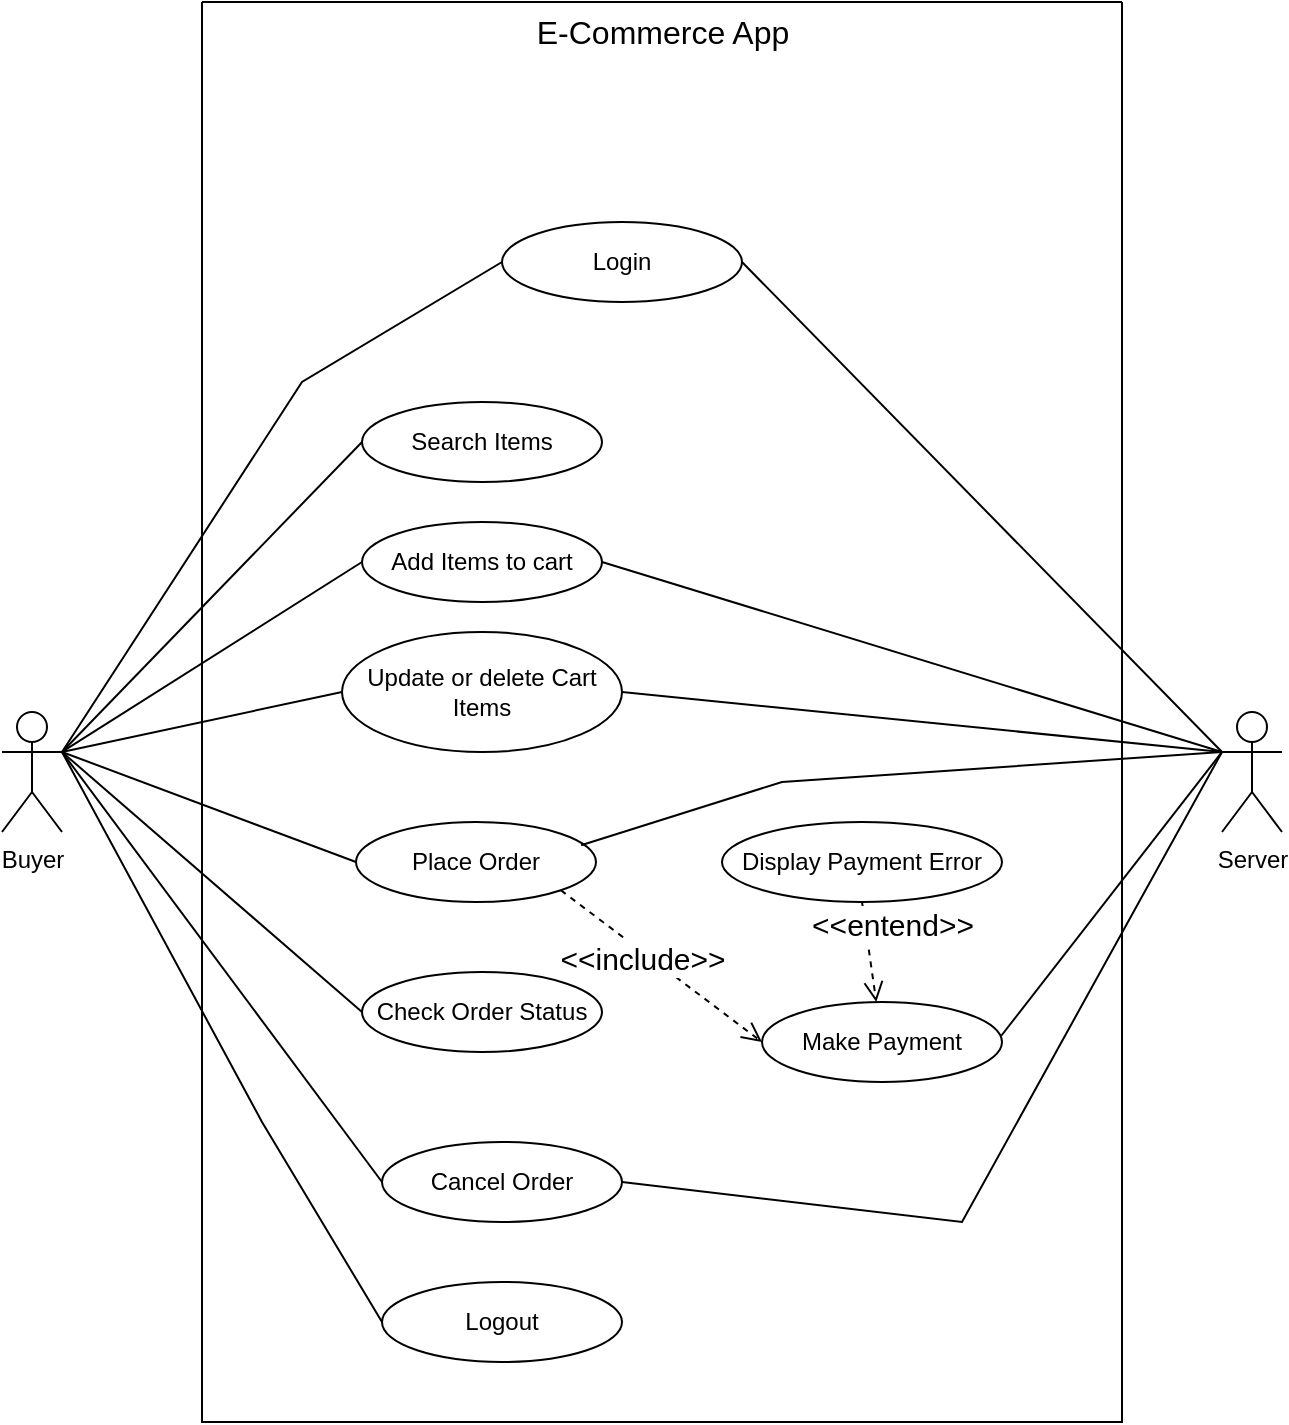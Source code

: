 <mxfile version="20.7.4" type="github">
  <diagram id="iflcz9L9lddjhd_aKS9f" name="Page-1">
    <mxGraphModel dx="2206" dy="1088" grid="1" gridSize="10" guides="1" tooltips="1" connect="1" arrows="1" fold="1" page="1" pageScale="1" pageWidth="827" pageHeight="1169" math="0" shadow="0">
      <root>
        <mxCell id="0" />
        <mxCell id="1" parent="0" />
        <mxCell id="fzTxyiR3DTIcGO3m_xMy-1" value="Buyer" style="shape=umlActor;verticalLabelPosition=bottom;verticalAlign=top;html=1;outlineConnect=0;" parent="1" vertex="1">
          <mxGeometry x="80" y="465" width="30" height="60" as="geometry" />
        </mxCell>
        <mxCell id="fzTxyiR3DTIcGO3m_xMy-13" value="" style="endArrow=none;html=1;rounded=0;entryX=0;entryY=0.5;entryDx=0;entryDy=0;exitX=1;exitY=0.333;exitDx=0;exitDy=0;exitPerimeter=0;" parent="1" source="fzTxyiR3DTIcGO3m_xMy-1" target="fzTxyiR3DTIcGO3m_xMy-7" edge="1">
          <mxGeometry width="50" height="50" relative="1" as="geometry">
            <mxPoint x="-474" y="404" as="sourcePoint" />
            <mxPoint x="-294" y="394" as="targetPoint" />
          </mxGeometry>
        </mxCell>
        <mxCell id="fzTxyiR3DTIcGO3m_xMy-14" value="" style="endArrow=none;html=1;rounded=0;entryX=0;entryY=0.5;entryDx=0;entryDy=0;exitX=1;exitY=0.333;exitDx=0;exitDy=0;exitPerimeter=0;" parent="1" source="fzTxyiR3DTIcGO3m_xMy-1" target="fzTxyiR3DTIcGO3m_xMy-8" edge="1">
          <mxGeometry width="50" height="50" relative="1" as="geometry">
            <mxPoint x="-464" y="404" as="sourcePoint" />
            <mxPoint x="-344.0" y="374" as="targetPoint" />
          </mxGeometry>
        </mxCell>
        <mxCell id="fzTxyiR3DTIcGO3m_xMy-15" value="" style="endArrow=none;html=1;rounded=0;entryX=0;entryY=0.5;entryDx=0;entryDy=0;exitX=1;exitY=0.333;exitDx=0;exitDy=0;exitPerimeter=0;" parent="1" source="fzTxyiR3DTIcGO3m_xMy-1" target="fzTxyiR3DTIcGO3m_xMy-9" edge="1">
          <mxGeometry width="50" height="50" relative="1" as="geometry">
            <mxPoint x="-464" y="414" as="sourcePoint" />
            <mxPoint x="-354" y="434" as="targetPoint" />
          </mxGeometry>
        </mxCell>
        <mxCell id="fzTxyiR3DTIcGO3m_xMy-32" value="" style="endArrow=none;html=1;rounded=0;entryX=0;entryY=0.5;entryDx=0;entryDy=0;exitX=1;exitY=0.333;exitDx=0;exitDy=0;exitPerimeter=0;" parent="1" source="fzTxyiR3DTIcGO3m_xMy-1" target="fzTxyiR3DTIcGO3m_xMy-31" edge="1">
          <mxGeometry width="50" height="50" relative="1" as="geometry">
            <mxPoint x="-474" y="404" as="sourcePoint" />
            <mxPoint x="-344" y="544" as="targetPoint" />
            <Array as="points">
              <mxPoint x="210" y="670" />
            </Array>
          </mxGeometry>
        </mxCell>
        <mxCell id="fzTxyiR3DTIcGO3m_xMy-38" value="" style="endArrow=none;html=1;rounded=0;entryX=0;entryY=0.5;entryDx=0;entryDy=0;exitX=1;exitY=0.333;exitDx=0;exitDy=0;exitPerimeter=0;" parent="1" source="fzTxyiR3DTIcGO3m_xMy-1" target="fzTxyiR3DTIcGO3m_xMy-37" edge="1">
          <mxGeometry width="50" height="50" relative="1" as="geometry">
            <mxPoint x="-474" y="384" as="sourcePoint" />
            <mxPoint x="-294" y="284" as="targetPoint" />
          </mxGeometry>
        </mxCell>
        <mxCell id="fzTxyiR3DTIcGO3m_xMy-71" value="" style="endArrow=none;html=1;rounded=0;entryX=0;entryY=0.5;entryDx=0;entryDy=0;exitX=1;exitY=0.333;exitDx=0;exitDy=0;exitPerimeter=0;" parent="1" source="fzTxyiR3DTIcGO3m_xMy-1" target="fzTxyiR3DTIcGO3m_xMy-70" edge="1">
          <mxGeometry width="50" height="50" relative="1" as="geometry">
            <mxPoint x="-480" y="379" as="sourcePoint" />
            <mxPoint x="-284" y="449" as="targetPoint" />
          </mxGeometry>
        </mxCell>
        <mxCell id="shujwAAoVSuc9WlUjUta-3" value="" style="endArrow=none;html=1;rounded=0;entryX=0;entryY=0.5;entryDx=0;entryDy=0;exitX=1;exitY=0.333;exitDx=0;exitDy=0;exitPerimeter=0;" parent="1" source="fzTxyiR3DTIcGO3m_xMy-1" target="shujwAAoVSuc9WlUjUta-2" edge="1">
          <mxGeometry width="50" height="50" relative="1" as="geometry">
            <mxPoint x="-480" y="379" as="sourcePoint" />
            <mxPoint x="-240" y="569" as="targetPoint" />
          </mxGeometry>
        </mxCell>
        <mxCell id="shujwAAoVSuc9WlUjUta-7" value="" style="endArrow=none;html=1;rounded=0;entryX=0;entryY=0.5;entryDx=0;entryDy=0;exitX=1;exitY=0.333;exitDx=0;exitDy=0;exitPerimeter=0;" parent="1" source="fzTxyiR3DTIcGO3m_xMy-1" target="shujwAAoVSuc9WlUjUta-6" edge="1">
          <mxGeometry width="50" height="50" relative="1" as="geometry">
            <mxPoint x="-480" y="369" as="sourcePoint" />
            <mxPoint x="-120.0" y="334" as="targetPoint" />
            <Array as="points">
              <mxPoint x="230" y="300" />
            </Array>
          </mxGeometry>
        </mxCell>
        <mxCell id="pjOr5kPZJRiAs7mUZGaG-1" value="" style="swimlane;startSize=0;" vertex="1" parent="1">
          <mxGeometry x="180" y="110" width="460" height="710" as="geometry" />
        </mxCell>
        <mxCell id="fzTxyiR3DTIcGO3m_xMy-7" value="Add Items to cart" style="ellipse;whiteSpace=wrap;html=1;" parent="pjOr5kPZJRiAs7mUZGaG-1" vertex="1">
          <mxGeometry x="80" y="260" width="120" height="40" as="geometry" />
        </mxCell>
        <mxCell id="fzTxyiR3DTIcGO3m_xMy-8" value="Update or delete Cart&lt;br&gt;Items" style="ellipse;whiteSpace=wrap;html=1;" parent="pjOr5kPZJRiAs7mUZGaG-1" vertex="1">
          <mxGeometry x="70" y="315" width="140" height="60" as="geometry" />
        </mxCell>
        <mxCell id="fzTxyiR3DTIcGO3m_xMy-9" value="Place Order" style="ellipse;whiteSpace=wrap;html=1;" parent="pjOr5kPZJRiAs7mUZGaG-1" vertex="1">
          <mxGeometry x="77" y="410" width="120" height="40" as="geometry" />
        </mxCell>
        <mxCell id="fzTxyiR3DTIcGO3m_xMy-10" value="Make Payment" style="ellipse;whiteSpace=wrap;html=1;" parent="pjOr5kPZJRiAs7mUZGaG-1" vertex="1">
          <mxGeometry x="280" y="500" width="120" height="40" as="geometry" />
        </mxCell>
        <mxCell id="fzTxyiR3DTIcGO3m_xMy-31" value="Logout" style="ellipse;whiteSpace=wrap;html=1;" parent="pjOr5kPZJRiAs7mUZGaG-1" vertex="1">
          <mxGeometry x="90" y="640" width="120" height="40" as="geometry" />
        </mxCell>
        <mxCell id="fzTxyiR3DTIcGO3m_xMy-37" value="Search Items" style="ellipse;whiteSpace=wrap;html=1;" parent="pjOr5kPZJRiAs7mUZGaG-1" vertex="1">
          <mxGeometry x="80" y="200" width="120" height="40" as="geometry" />
        </mxCell>
        <mxCell id="fzTxyiR3DTIcGO3m_xMy-70" value="Check Order Status" style="ellipse;whiteSpace=wrap;html=1;" parent="pjOr5kPZJRiAs7mUZGaG-1" vertex="1">
          <mxGeometry x="80" y="485" width="120" height="40" as="geometry" />
        </mxCell>
        <mxCell id="shujwAAoVSuc9WlUjUta-2" value="Cancel Order" style="ellipse;whiteSpace=wrap;html=1;" parent="pjOr5kPZJRiAs7mUZGaG-1" vertex="1">
          <mxGeometry x="90" y="570" width="120" height="40" as="geometry" />
        </mxCell>
        <mxCell id="shujwAAoVSuc9WlUjUta-6" value="Login" style="ellipse;whiteSpace=wrap;html=1;" parent="pjOr5kPZJRiAs7mUZGaG-1" vertex="1">
          <mxGeometry x="150" y="110" width="120" height="40" as="geometry" />
        </mxCell>
        <mxCell id="pjOr5kPZJRiAs7mUZGaG-2" value="&lt;font style=&quot;font-size: 16px;&quot;&gt;E-Commerce App&lt;/font&gt;" style="text;html=1;align=center;verticalAlign=middle;resizable=0;points=[];autosize=1;strokeColor=none;fillColor=none;" vertex="1" parent="pjOr5kPZJRiAs7mUZGaG-1">
          <mxGeometry x="155" width="150" height="30" as="geometry" />
        </mxCell>
        <mxCell id="pjOr5kPZJRiAs7mUZGaG-3" value="&lt;font style=&quot;font-size: 15px;&quot;&gt;&amp;lt;&amp;lt;include&amp;gt;&amp;gt;&lt;/font&gt;" style="html=1;verticalAlign=bottom;endArrow=open;dashed=1;endSize=8;rounded=0;fontSize=16;exitX=1;exitY=1;exitDx=0;exitDy=0;entryX=0;entryY=0.5;entryDx=0;entryDy=0;" edge="1" parent="pjOr5kPZJRiAs7mUZGaG-1" source="fzTxyiR3DTIcGO3m_xMy-9" target="fzTxyiR3DTIcGO3m_xMy-10">
          <mxGeometry x="-0.045" y="-12" relative="1" as="geometry">
            <mxPoint x="320" y="340" as="sourcePoint" />
            <mxPoint x="240" y="340" as="targetPoint" />
            <mxPoint as="offset" />
          </mxGeometry>
        </mxCell>
        <mxCell id="pjOr5kPZJRiAs7mUZGaG-4" value="Display Payment Error" style="ellipse;whiteSpace=wrap;html=1;" vertex="1" parent="pjOr5kPZJRiAs7mUZGaG-1">
          <mxGeometry x="260" y="410" width="140" height="40" as="geometry" />
        </mxCell>
        <mxCell id="pjOr5kPZJRiAs7mUZGaG-5" value="&lt;font style=&quot;font-size: 15px;&quot;&gt;&amp;lt;&amp;lt;entend&amp;gt;&amp;gt;&lt;/font&gt;" style="html=1;verticalAlign=bottom;endArrow=open;dashed=1;endSize=8;rounded=0;fontSize=16;exitX=0.5;exitY=1;exitDx=0;exitDy=0;" edge="1" parent="pjOr5kPZJRiAs7mUZGaG-1" source="pjOr5kPZJRiAs7mUZGaG-4" target="fzTxyiR3DTIcGO3m_xMy-10">
          <mxGeometry x="-0.005" y="12" relative="1" as="geometry">
            <mxPoint x="207" y="440" as="sourcePoint" />
            <mxPoint x="300" y="490" as="targetPoint" />
            <mxPoint as="offset" />
          </mxGeometry>
        </mxCell>
        <mxCell id="pjOr5kPZJRiAs7mUZGaG-6" value="Server" style="shape=umlActor;verticalLabelPosition=bottom;verticalAlign=top;html=1;outlineConnect=0;" vertex="1" parent="1">
          <mxGeometry x="690" y="465" width="30" height="60" as="geometry" />
        </mxCell>
        <mxCell id="pjOr5kPZJRiAs7mUZGaG-11" value="" style="endArrow=none;html=1;rounded=0;fontSize=15;entryX=1;entryY=0.5;entryDx=0;entryDy=0;exitX=0;exitY=0.333;exitDx=0;exitDy=0;exitPerimeter=0;" edge="1" parent="1" source="pjOr5kPZJRiAs7mUZGaG-6" target="shujwAAoVSuc9WlUjUta-6">
          <mxGeometry width="50" height="50" relative="1" as="geometry">
            <mxPoint x="470" y="460" as="sourcePoint" />
            <mxPoint x="520" y="410" as="targetPoint" />
          </mxGeometry>
        </mxCell>
        <mxCell id="pjOr5kPZJRiAs7mUZGaG-12" value="" style="endArrow=none;html=1;rounded=0;fontSize=15;entryX=0.938;entryY=0.29;entryDx=0;entryDy=0;entryPerimeter=0;exitX=0;exitY=0.333;exitDx=0;exitDy=0;exitPerimeter=0;" edge="1" parent="1" source="pjOr5kPZJRiAs7mUZGaG-6" target="fzTxyiR3DTIcGO3m_xMy-9">
          <mxGeometry width="50" height="50" relative="1" as="geometry">
            <mxPoint x="820" y="490" as="sourcePoint" />
            <mxPoint x="535.0" y="200" as="targetPoint" />
            <Array as="points">
              <mxPoint x="470" y="500" />
            </Array>
          </mxGeometry>
        </mxCell>
        <mxCell id="pjOr5kPZJRiAs7mUZGaG-13" value="" style="endArrow=none;html=1;rounded=0;fontSize=15;entryX=0.997;entryY=0.422;entryDx=0;entryDy=0;exitX=0;exitY=0.333;exitDx=0;exitDy=0;exitPerimeter=0;entryPerimeter=0;" edge="1" parent="1" source="pjOr5kPZJRiAs7mUZGaG-6" target="fzTxyiR3DTIcGO3m_xMy-10">
          <mxGeometry width="50" height="50" relative="1" as="geometry">
            <mxPoint x="840" y="505" as="sourcePoint" />
            <mxPoint x="545.0" y="210" as="targetPoint" />
          </mxGeometry>
        </mxCell>
        <mxCell id="pjOr5kPZJRiAs7mUZGaG-14" value="" style="endArrow=none;html=1;rounded=0;fontSize=15;entryX=1;entryY=0.5;entryDx=0;entryDy=0;exitX=0;exitY=0.333;exitDx=0;exitDy=0;exitPerimeter=0;" edge="1" parent="1" source="pjOr5kPZJRiAs7mUZGaG-6" target="fzTxyiR3DTIcGO3m_xMy-8">
          <mxGeometry width="50" height="50" relative="1" as="geometry">
            <mxPoint x="850" y="515" as="sourcePoint" />
            <mxPoint x="555.0" y="220" as="targetPoint" />
          </mxGeometry>
        </mxCell>
        <mxCell id="pjOr5kPZJRiAs7mUZGaG-15" value="" style="endArrow=none;html=1;rounded=0;fontSize=15;entryX=1;entryY=0.5;entryDx=0;entryDy=0;exitX=0;exitY=0.333;exitDx=0;exitDy=0;exitPerimeter=0;" edge="1" parent="1" source="pjOr5kPZJRiAs7mUZGaG-6" target="fzTxyiR3DTIcGO3m_xMy-7">
          <mxGeometry width="50" height="50" relative="1" as="geometry">
            <mxPoint x="860" y="525" as="sourcePoint" />
            <mxPoint x="565.0" y="230" as="targetPoint" />
          </mxGeometry>
        </mxCell>
        <mxCell id="pjOr5kPZJRiAs7mUZGaG-16" value="" style="endArrow=none;html=1;rounded=0;fontSize=15;entryX=1;entryY=0.5;entryDx=0;entryDy=0;exitX=0;exitY=0.333;exitDx=0;exitDy=0;exitPerimeter=0;" edge="1" parent="1" source="pjOr5kPZJRiAs7mUZGaG-6" target="shujwAAoVSuc9WlUjUta-2">
          <mxGeometry width="50" height="50" relative="1" as="geometry">
            <mxPoint x="700" y="495" as="sourcePoint" />
            <mxPoint x="460.0" y="250" as="targetPoint" />
            <Array as="points">
              <mxPoint x="560" y="720" />
            </Array>
          </mxGeometry>
        </mxCell>
      </root>
    </mxGraphModel>
  </diagram>
</mxfile>

